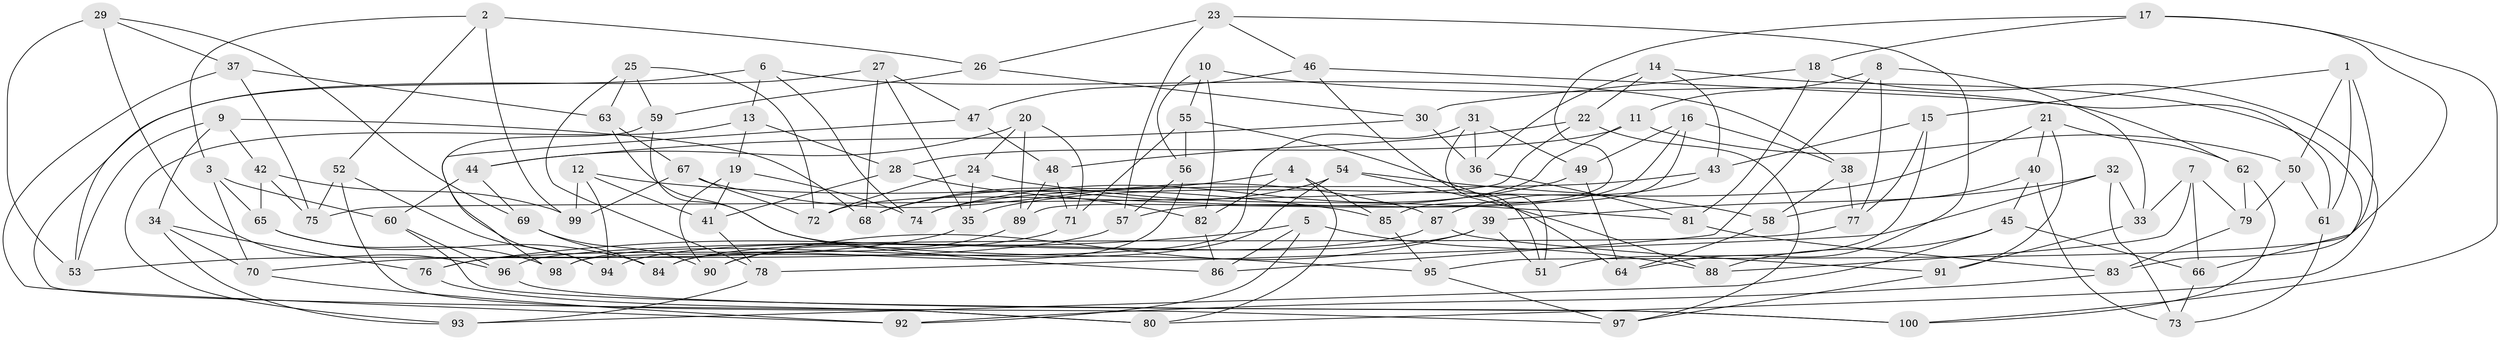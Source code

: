 // coarse degree distribution, {4: 0.6666666666666666, 5: 0.13333333333333333, 8: 0.016666666666666666, 6: 0.06666666666666667, 3: 0.05, 10: 0.016666666666666666, 7: 0.016666666666666666, 13: 0.016666666666666666, 9: 0.016666666666666666}
// Generated by graph-tools (version 1.1) at 2025/02/03/04/25 22:02:04]
// undirected, 100 vertices, 200 edges
graph export_dot {
graph [start="1"]
  node [color=gray90,style=filled];
  1;
  2;
  3;
  4;
  5;
  6;
  7;
  8;
  9;
  10;
  11;
  12;
  13;
  14;
  15;
  16;
  17;
  18;
  19;
  20;
  21;
  22;
  23;
  24;
  25;
  26;
  27;
  28;
  29;
  30;
  31;
  32;
  33;
  34;
  35;
  36;
  37;
  38;
  39;
  40;
  41;
  42;
  43;
  44;
  45;
  46;
  47;
  48;
  49;
  50;
  51;
  52;
  53;
  54;
  55;
  56;
  57;
  58;
  59;
  60;
  61;
  62;
  63;
  64;
  65;
  66;
  67;
  68;
  69;
  70;
  71;
  72;
  73;
  74;
  75;
  76;
  77;
  78;
  79;
  80;
  81;
  82;
  83;
  84;
  85;
  86;
  87;
  88;
  89;
  90;
  91;
  92;
  93;
  94;
  95;
  96;
  97;
  98;
  99;
  100;
  1 -- 50;
  1 -- 15;
  1 -- 83;
  1 -- 61;
  2 -- 26;
  2 -- 52;
  2 -- 3;
  2 -- 99;
  3 -- 65;
  3 -- 60;
  3 -- 70;
  4 -- 80;
  4 -- 85;
  4 -- 82;
  4 -- 68;
  5 -- 86;
  5 -- 92;
  5 -- 76;
  5 -- 88;
  6 -- 74;
  6 -- 53;
  6 -- 38;
  6 -- 13;
  7 -- 33;
  7 -- 88;
  7 -- 66;
  7 -- 79;
  8 -- 11;
  8 -- 86;
  8 -- 77;
  8 -- 33;
  9 -- 68;
  9 -- 34;
  9 -- 53;
  9 -- 42;
  10 -- 55;
  10 -- 61;
  10 -- 56;
  10 -- 82;
  11 -- 50;
  11 -- 72;
  11 -- 28;
  12 -- 99;
  12 -- 85;
  12 -- 41;
  12 -- 94;
  13 -- 93;
  13 -- 28;
  13 -- 19;
  14 -- 66;
  14 -- 22;
  14 -- 36;
  14 -- 43;
  15 -- 77;
  15 -- 43;
  15 -- 51;
  16 -- 85;
  16 -- 49;
  16 -- 38;
  16 -- 57;
  17 -- 95;
  17 -- 100;
  17 -- 89;
  17 -- 18;
  18 -- 81;
  18 -- 30;
  18 -- 80;
  19 -- 74;
  19 -- 41;
  19 -- 90;
  20 -- 89;
  20 -- 71;
  20 -- 44;
  20 -- 24;
  21 -- 40;
  21 -- 91;
  21 -- 35;
  21 -- 62;
  22 -- 75;
  22 -- 97;
  22 -- 48;
  23 -- 46;
  23 -- 26;
  23 -- 57;
  23 -- 64;
  24 -- 72;
  24 -- 35;
  24 -- 81;
  25 -- 63;
  25 -- 78;
  25 -- 59;
  25 -- 72;
  26 -- 30;
  26 -- 59;
  27 -- 35;
  27 -- 97;
  27 -- 68;
  27 -- 47;
  28 -- 41;
  28 -- 82;
  29 -- 53;
  29 -- 96;
  29 -- 69;
  29 -- 37;
  30 -- 44;
  30 -- 36;
  31 -- 36;
  31 -- 51;
  31 -- 98;
  31 -- 49;
  32 -- 78;
  32 -- 33;
  32 -- 39;
  32 -- 73;
  33 -- 91;
  34 -- 76;
  34 -- 70;
  34 -- 93;
  35 -- 53;
  36 -- 81;
  37 -- 92;
  37 -- 75;
  37 -- 63;
  38 -- 77;
  38 -- 58;
  39 -- 90;
  39 -- 51;
  39 -- 84;
  40 -- 45;
  40 -- 58;
  40 -- 73;
  41 -- 78;
  42 -- 99;
  42 -- 75;
  42 -- 65;
  43 -- 74;
  43 -- 87;
  44 -- 60;
  44 -- 69;
  45 -- 66;
  45 -- 88;
  45 -- 93;
  46 -- 47;
  46 -- 62;
  46 -- 51;
  47 -- 98;
  47 -- 48;
  48 -- 89;
  48 -- 71;
  49 -- 64;
  49 -- 74;
  50 -- 79;
  50 -- 61;
  52 -- 75;
  52 -- 80;
  52 -- 94;
  54 -- 58;
  54 -- 88;
  54 -- 68;
  54 -- 98;
  55 -- 71;
  55 -- 64;
  55 -- 56;
  56 -- 84;
  56 -- 57;
  57 -- 70;
  58 -- 64;
  59 -- 94;
  59 -- 86;
  60 -- 100;
  60 -- 96;
  61 -- 73;
  62 -- 79;
  62 -- 100;
  63 -- 95;
  63 -- 67;
  65 -- 84;
  65 -- 98;
  66 -- 73;
  67 -- 99;
  67 -- 72;
  67 -- 87;
  69 -- 90;
  69 -- 84;
  70 -- 92;
  71 -- 76;
  76 -- 80;
  77 -- 96;
  78 -- 93;
  79 -- 83;
  81 -- 83;
  82 -- 86;
  83 -- 92;
  85 -- 95;
  87 -- 94;
  87 -- 91;
  89 -- 90;
  91 -- 97;
  95 -- 97;
  96 -- 100;
}
